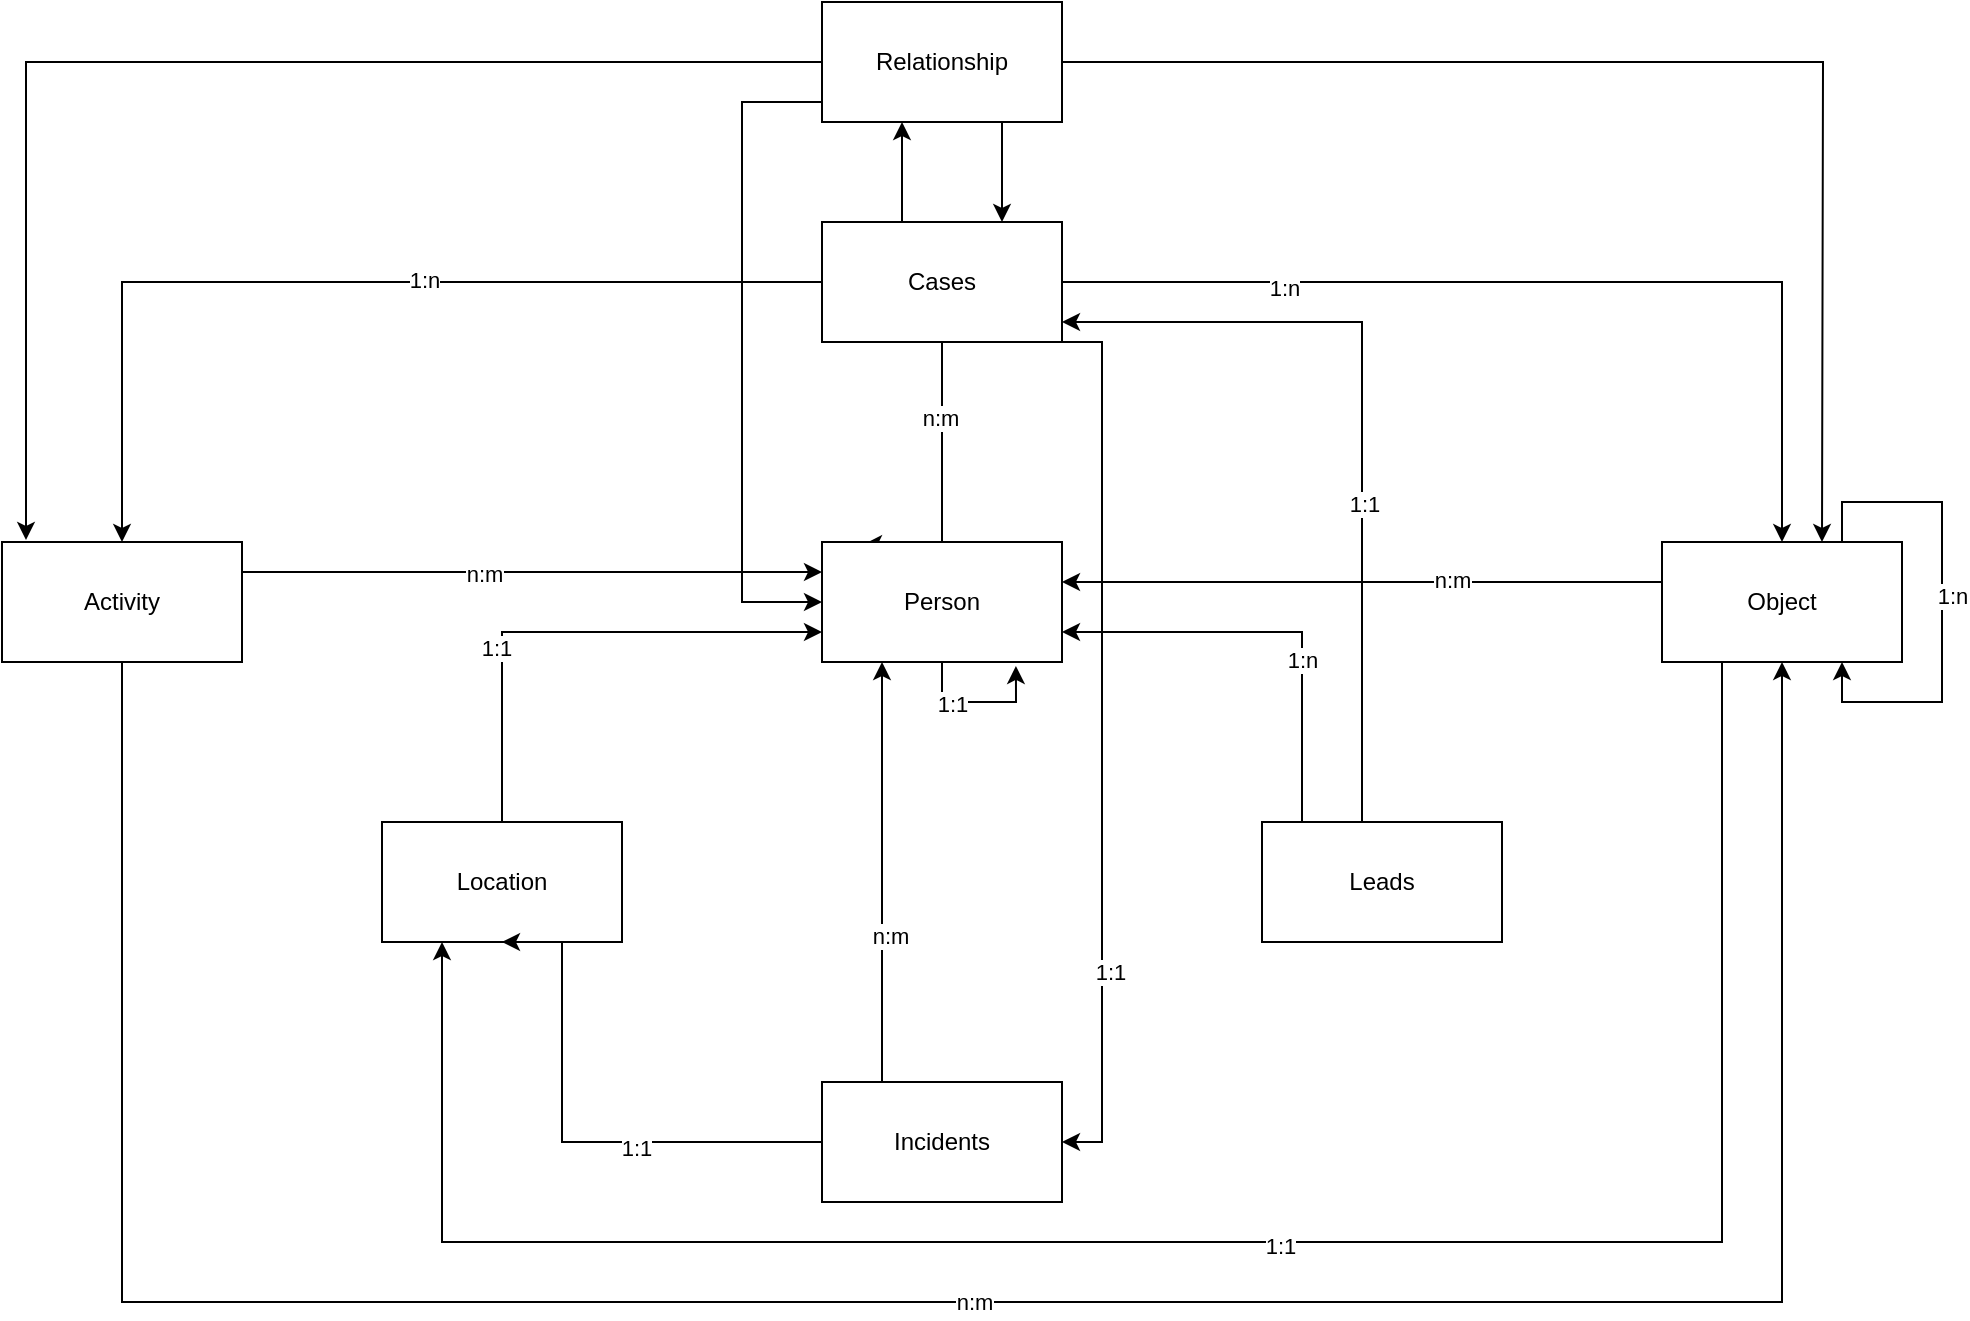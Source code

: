 <mxfile>
    <diagram id="5UjpsKBqhVt2e8HWz5ih" name="Page-1">
        <mxGraphModel dx="2024" dy="571" grid="1" gridSize="10" guides="1" tooltips="1" connect="1" arrows="1" fold="1" page="1" pageScale="1" pageWidth="2339" pageHeight="3300" math="0" shadow="0">
            <root>
                <mxCell id="0"/>
                <mxCell id="1" parent="0"/>
                <mxCell id="1M9SfSNusY-97w26e2uW-1" style="edgeStyle=orthogonalEdgeStyle;rounded=0;orthogonalLoop=1;jettySize=auto;html=1;entryX=0.175;entryY=0.017;entryDx=0;entryDy=0;entryPerimeter=0;" parent="1" source="1M9SfSNusY-97w26e2uW-10" target="1M9SfSNusY-97w26e2uW-16" edge="1">
                    <mxGeometry relative="1" as="geometry">
                        <Array as="points">
                            <mxPoint x="560" y="2341"/>
                        </Array>
                    </mxGeometry>
                </mxCell>
                <mxCell id="1M9SfSNusY-97w26e2uW-2" value="n:m" style="edgeLabel;html=1;align=center;verticalAlign=middle;resizable=0;points=[];" parent="1M9SfSNusY-97w26e2uW-1" vertex="1" connectable="0">
                    <mxGeometry x="-0.457" y="-1" relative="1" as="geometry">
                        <mxPoint as="offset"/>
                    </mxGeometry>
                </mxCell>
                <mxCell id="1M9SfSNusY-97w26e2uW-3" style="edgeStyle=orthogonalEdgeStyle;rounded=0;orthogonalLoop=1;jettySize=auto;html=1;" parent="1" source="1M9SfSNusY-97w26e2uW-10" target="1M9SfSNusY-97w26e2uW-15" edge="1">
                    <mxGeometry relative="1" as="geometry"/>
                </mxCell>
                <mxCell id="1M9SfSNusY-97w26e2uW-4" value="1:n" style="edgeLabel;html=1;align=center;verticalAlign=middle;resizable=0;points=[];" parent="1M9SfSNusY-97w26e2uW-3" vertex="1" connectable="0">
                    <mxGeometry x="-0.171" y="-1" relative="1" as="geometry">
                        <mxPoint as="offset"/>
                    </mxGeometry>
                </mxCell>
                <mxCell id="1M9SfSNusY-97w26e2uW-5" style="edgeStyle=orthogonalEdgeStyle;rounded=0;orthogonalLoop=1;jettySize=auto;html=1;entryX=0.5;entryY=0;entryDx=0;entryDy=0;" parent="1" source="1M9SfSNusY-97w26e2uW-10" target="1M9SfSNusY-97w26e2uW-21" edge="1">
                    <mxGeometry relative="1" as="geometry"/>
                </mxCell>
                <mxCell id="1M9SfSNusY-97w26e2uW-6" value="1:n" style="edgeLabel;html=1;align=center;verticalAlign=middle;resizable=0;points=[];" parent="1M9SfSNusY-97w26e2uW-5" vertex="1" connectable="0">
                    <mxGeometry x="-0.547" y="-3" relative="1" as="geometry">
                        <mxPoint as="offset"/>
                    </mxGeometry>
                </mxCell>
                <mxCell id="1M9SfSNusY-97w26e2uW-7" style="edgeStyle=orthogonalEdgeStyle;rounded=0;orthogonalLoop=1;jettySize=auto;html=1;entryX=1;entryY=0.5;entryDx=0;entryDy=0;" parent="1" source="1M9SfSNusY-97w26e2uW-10" target="1M9SfSNusY-97w26e2uW-34" edge="1">
                    <mxGeometry relative="1" as="geometry">
                        <Array as="points">
                            <mxPoint x="640" y="2240"/>
                            <mxPoint x="640" y="2640"/>
                        </Array>
                    </mxGeometry>
                </mxCell>
                <mxCell id="1M9SfSNusY-97w26e2uW-8" value="1:1" style="edgeLabel;html=1;align=center;verticalAlign=middle;resizable=0;points=[];" parent="1M9SfSNusY-97w26e2uW-7" vertex="1" connectable="0">
                    <mxGeometry x="0.523" y="4" relative="1" as="geometry">
                        <mxPoint as="offset"/>
                    </mxGeometry>
                </mxCell>
                <mxCell id="1M9SfSNusY-97w26e2uW-9" style="edgeStyle=orthogonalEdgeStyle;rounded=0;orthogonalLoop=1;jettySize=auto;html=1;" parent="1" source="1M9SfSNusY-97w26e2uW-10" target="1M9SfSNusY-97w26e2uW-39" edge="1">
                    <mxGeometry relative="1" as="geometry">
                        <Array as="points">
                            <mxPoint x="540" y="2160"/>
                            <mxPoint x="540" y="2160"/>
                        </Array>
                    </mxGeometry>
                </mxCell>
                <mxCell id="1M9SfSNusY-97w26e2uW-10" value="Cases" style="rounded=0;whiteSpace=wrap;html=1;" parent="1" vertex="1">
                    <mxGeometry x="500" y="2180" width="120" height="60" as="geometry"/>
                </mxCell>
                <mxCell id="1M9SfSNusY-97w26e2uW-11" style="edgeStyle=orthogonalEdgeStyle;rounded=0;orthogonalLoop=1;jettySize=auto;html=1;entryX=0;entryY=0.25;entryDx=0;entryDy=0;" parent="1" source="1M9SfSNusY-97w26e2uW-15" target="1M9SfSNusY-97w26e2uW-16" edge="1">
                    <mxGeometry relative="1" as="geometry">
                        <Array as="points">
                            <mxPoint x="500" y="2355"/>
                            <mxPoint x="500" y="2355"/>
                        </Array>
                    </mxGeometry>
                </mxCell>
                <mxCell id="1M9SfSNusY-97w26e2uW-12" value="n:m" style="edgeLabel;html=1;align=center;verticalAlign=middle;resizable=0;points=[];" parent="1M9SfSNusY-97w26e2uW-11" vertex="1" connectable="0">
                    <mxGeometry x="-0.329" y="-1" relative="1" as="geometry">
                        <mxPoint x="23" as="offset"/>
                    </mxGeometry>
                </mxCell>
                <mxCell id="1M9SfSNusY-97w26e2uW-13" style="edgeStyle=orthogonalEdgeStyle;rounded=0;orthogonalLoop=1;jettySize=auto;html=1;entryX=0.5;entryY=1;entryDx=0;entryDy=0;" parent="1" source="1M9SfSNusY-97w26e2uW-15" target="1M9SfSNusY-97w26e2uW-21" edge="1">
                    <mxGeometry relative="1" as="geometry">
                        <Array as="points">
                            <mxPoint x="150" y="2720"/>
                            <mxPoint x="980" y="2720"/>
                        </Array>
                    </mxGeometry>
                </mxCell>
                <mxCell id="1M9SfSNusY-97w26e2uW-14" value="n:m" style="edgeLabel;html=1;align=center;verticalAlign=middle;resizable=0;points=[];" parent="1M9SfSNusY-97w26e2uW-13" vertex="1" connectable="0">
                    <mxGeometry x="0.014" relative="1" as="geometry">
                        <mxPoint as="offset"/>
                    </mxGeometry>
                </mxCell>
                <mxCell id="1M9SfSNusY-97w26e2uW-15" value="Activity" style="rounded=0;whiteSpace=wrap;html=1;" parent="1" vertex="1">
                    <mxGeometry x="90" y="2340" width="120" height="60" as="geometry"/>
                </mxCell>
                <mxCell id="1M9SfSNusY-97w26e2uW-16" value="Person" style="rounded=0;whiteSpace=wrap;html=1;" parent="1" vertex="1">
                    <mxGeometry x="500" y="2340" width="120" height="60" as="geometry"/>
                </mxCell>
                <mxCell id="1M9SfSNusY-97w26e2uW-17" style="edgeStyle=orthogonalEdgeStyle;rounded=0;orthogonalLoop=1;jettySize=auto;html=1;" parent="1" source="1M9SfSNusY-97w26e2uW-21" edge="1">
                    <mxGeometry relative="1" as="geometry">
                        <mxPoint x="620" y="2360" as="targetPoint"/>
                        <Array as="points">
                            <mxPoint x="620" y="2360"/>
                        </Array>
                    </mxGeometry>
                </mxCell>
                <mxCell id="1M9SfSNusY-97w26e2uW-18" value="n:m" style="edgeLabel;html=1;align=center;verticalAlign=middle;resizable=0;points=[];" parent="1M9SfSNusY-97w26e2uW-17" vertex="1" connectable="0">
                    <mxGeometry x="-0.297" y="-1" relative="1" as="geometry">
                        <mxPoint as="offset"/>
                    </mxGeometry>
                </mxCell>
                <mxCell id="1M9SfSNusY-97w26e2uW-19" style="edgeStyle=orthogonalEdgeStyle;rounded=0;orthogonalLoop=1;jettySize=auto;html=1;entryX=0.25;entryY=1;entryDx=0;entryDy=0;" parent="1" source="1M9SfSNusY-97w26e2uW-21" target="1M9SfSNusY-97w26e2uW-29" edge="1">
                    <mxGeometry relative="1" as="geometry">
                        <Array as="points">
                            <mxPoint x="950" y="2690"/>
                            <mxPoint x="310" y="2690"/>
                        </Array>
                    </mxGeometry>
                </mxCell>
                <mxCell id="1M9SfSNusY-97w26e2uW-20" value="1:1" style="edgeLabel;html=1;align=center;verticalAlign=middle;resizable=0;points=[];" parent="1M9SfSNusY-97w26e2uW-19" vertex="1" connectable="0">
                    <mxGeometry x="-0.054" y="2" relative="1" as="geometry">
                        <mxPoint as="offset"/>
                    </mxGeometry>
                </mxCell>
                <mxCell id="1M9SfSNusY-97w26e2uW-21" value="Object" style="rounded=0;whiteSpace=wrap;html=1;" parent="1" vertex="1">
                    <mxGeometry x="920" y="2340" width="120" height="60" as="geometry"/>
                </mxCell>
                <mxCell id="1M9SfSNusY-97w26e2uW-22" style="edgeStyle=orthogonalEdgeStyle;rounded=0;orthogonalLoop=1;jettySize=auto;html=1;entryX=1;entryY=0.75;entryDx=0;entryDy=0;" parent="1" source="1M9SfSNusY-97w26e2uW-26" target="1M9SfSNusY-97w26e2uW-16" edge="1">
                    <mxGeometry relative="1" as="geometry">
                        <Array as="points">
                            <mxPoint x="740" y="2385"/>
                        </Array>
                    </mxGeometry>
                </mxCell>
                <mxCell id="1M9SfSNusY-97w26e2uW-23" value="1:n" style="edgeLabel;html=1;align=center;verticalAlign=middle;resizable=0;points=[];" parent="1M9SfSNusY-97w26e2uW-22" vertex="1" connectable="0">
                    <mxGeometry x="-0.244" relative="1" as="geometry">
                        <mxPoint as="offset"/>
                    </mxGeometry>
                </mxCell>
                <mxCell id="1M9SfSNusY-97w26e2uW-24" style="edgeStyle=orthogonalEdgeStyle;rounded=0;orthogonalLoop=1;jettySize=auto;html=1;" parent="1" source="1M9SfSNusY-97w26e2uW-26" edge="1">
                    <mxGeometry relative="1" as="geometry">
                        <mxPoint x="620" y="2230" as="targetPoint"/>
                        <Array as="points">
                            <mxPoint x="770" y="2230"/>
                            <mxPoint x="620" y="2230"/>
                        </Array>
                    </mxGeometry>
                </mxCell>
                <mxCell id="1M9SfSNusY-97w26e2uW-25" value="1:1" style="edgeLabel;html=1;align=center;verticalAlign=middle;resizable=0;points=[];" parent="1M9SfSNusY-97w26e2uW-24" vertex="1" connectable="0">
                    <mxGeometry x="-0.205" y="-1" relative="1" as="geometry">
                        <mxPoint as="offset"/>
                    </mxGeometry>
                </mxCell>
                <mxCell id="1M9SfSNusY-97w26e2uW-26" value="Leads" style="rounded=0;whiteSpace=wrap;html=1;" parent="1" vertex="1">
                    <mxGeometry x="720" y="2480" width="120" height="60" as="geometry"/>
                </mxCell>
                <mxCell id="1M9SfSNusY-97w26e2uW-27" style="edgeStyle=orthogonalEdgeStyle;rounded=0;orthogonalLoop=1;jettySize=auto;html=1;entryX=0;entryY=0.75;entryDx=0;entryDy=0;" parent="1" source="1M9SfSNusY-97w26e2uW-29" target="1M9SfSNusY-97w26e2uW-16" edge="1">
                    <mxGeometry relative="1" as="geometry">
                        <Array as="points">
                            <mxPoint x="340" y="2385"/>
                        </Array>
                    </mxGeometry>
                </mxCell>
                <mxCell id="1M9SfSNusY-97w26e2uW-28" value="1:1" style="edgeLabel;html=1;align=center;verticalAlign=middle;resizable=0;points=[];" parent="1M9SfSNusY-97w26e2uW-27" vertex="1" connectable="0">
                    <mxGeometry x="-0.316" y="3" relative="1" as="geometry">
                        <mxPoint as="offset"/>
                    </mxGeometry>
                </mxCell>
                <mxCell id="1M9SfSNusY-97w26e2uW-29" value="Location" style="rounded=0;whiteSpace=wrap;html=1;" parent="1" vertex="1">
                    <mxGeometry x="280" y="2480" width="120" height="60" as="geometry"/>
                </mxCell>
                <mxCell id="1M9SfSNusY-97w26e2uW-30" style="edgeStyle=orthogonalEdgeStyle;rounded=0;orthogonalLoop=1;jettySize=auto;html=1;entryX=0.25;entryY=1;entryDx=0;entryDy=0;" parent="1" source="1M9SfSNusY-97w26e2uW-34" target="1M9SfSNusY-97w26e2uW-16" edge="1">
                    <mxGeometry relative="1" as="geometry">
                        <Array as="points">
                            <mxPoint x="530" y="2560"/>
                            <mxPoint x="530" y="2560"/>
                        </Array>
                    </mxGeometry>
                </mxCell>
                <mxCell id="1M9SfSNusY-97w26e2uW-31" value="n:m" style="edgeLabel;html=1;align=center;verticalAlign=middle;resizable=0;points=[];" parent="1M9SfSNusY-97w26e2uW-30" vertex="1" connectable="0">
                    <mxGeometry x="-0.305" y="-4" relative="1" as="geometry">
                        <mxPoint as="offset"/>
                    </mxGeometry>
                </mxCell>
                <mxCell id="1M9SfSNusY-97w26e2uW-32" style="edgeStyle=orthogonalEdgeStyle;rounded=0;orthogonalLoop=1;jettySize=auto;html=1;entryX=0.5;entryY=1;entryDx=0;entryDy=0;" parent="1" source="1M9SfSNusY-97w26e2uW-34" target="1M9SfSNusY-97w26e2uW-29" edge="1">
                    <mxGeometry relative="1" as="geometry">
                        <Array as="points">
                            <mxPoint x="370" y="2640"/>
                            <mxPoint x="370" y="2540"/>
                        </Array>
                    </mxGeometry>
                </mxCell>
                <mxCell id="1M9SfSNusY-97w26e2uW-33" value="1:1" style="edgeLabel;html=1;align=center;verticalAlign=middle;resizable=0;points=[];" parent="1M9SfSNusY-97w26e2uW-32" vertex="1" connectable="0">
                    <mxGeometry x="-0.285" y="3" relative="1" as="geometry">
                        <mxPoint as="offset"/>
                    </mxGeometry>
                </mxCell>
                <mxCell id="1M9SfSNusY-97w26e2uW-34" value="Incidents" style="rounded=0;whiteSpace=wrap;html=1;" parent="1" vertex="1">
                    <mxGeometry x="500" y="2610" width="120" height="60" as="geometry"/>
                </mxCell>
                <mxCell id="1M9SfSNusY-97w26e2uW-35" style="edgeStyle=orthogonalEdgeStyle;rounded=0;orthogonalLoop=1;jettySize=auto;html=1;" parent="1" source="1M9SfSNusY-97w26e2uW-39" edge="1">
                    <mxGeometry relative="1" as="geometry">
                        <mxPoint x="590" y="2180" as="targetPoint"/>
                        <Array as="points">
                            <mxPoint x="590" y="2180"/>
                        </Array>
                    </mxGeometry>
                </mxCell>
                <mxCell id="1M9SfSNusY-97w26e2uW-36" style="edgeStyle=orthogonalEdgeStyle;rounded=0;orthogonalLoop=1;jettySize=auto;html=1;entryX=0.1;entryY=-0.017;entryDx=0;entryDy=0;entryPerimeter=0;" parent="1" source="1M9SfSNusY-97w26e2uW-39" target="1M9SfSNusY-97w26e2uW-15" edge="1">
                    <mxGeometry relative="1" as="geometry"/>
                </mxCell>
                <mxCell id="1M9SfSNusY-97w26e2uW-37" style="edgeStyle=orthogonalEdgeStyle;rounded=0;orthogonalLoop=1;jettySize=auto;html=1;" parent="1" source="1M9SfSNusY-97w26e2uW-39" edge="1">
                    <mxGeometry relative="1" as="geometry">
                        <mxPoint x="1000" y="2340" as="targetPoint"/>
                    </mxGeometry>
                </mxCell>
                <mxCell id="1M9SfSNusY-97w26e2uW-38" style="edgeStyle=orthogonalEdgeStyle;rounded=0;orthogonalLoop=1;jettySize=auto;html=1;entryX=0;entryY=0.5;entryDx=0;entryDy=0;" parent="1" source="1M9SfSNusY-97w26e2uW-39" target="1M9SfSNusY-97w26e2uW-16" edge="1">
                    <mxGeometry relative="1" as="geometry">
                        <Array as="points">
                            <mxPoint x="460" y="2120"/>
                            <mxPoint x="460" y="2370"/>
                        </Array>
                    </mxGeometry>
                </mxCell>
                <mxCell id="1M9SfSNusY-97w26e2uW-39" value="Relationship" style="rounded=0;whiteSpace=wrap;html=1;" parent="1" vertex="1">
                    <mxGeometry x="500" y="2070" width="120" height="60" as="geometry"/>
                </mxCell>
                <mxCell id="1M9SfSNusY-97w26e2uW-40" style="edgeStyle=orthogonalEdgeStyle;rounded=0;orthogonalLoop=1;jettySize=auto;html=1;entryX=0.808;entryY=1.033;entryDx=0;entryDy=0;entryPerimeter=0;" parent="1" source="1M9SfSNusY-97w26e2uW-16" target="1M9SfSNusY-97w26e2uW-16" edge="1">
                    <mxGeometry relative="1" as="geometry">
                        <Array as="points">
                            <mxPoint x="560" y="2420"/>
                            <mxPoint x="597" y="2420"/>
                        </Array>
                    </mxGeometry>
                </mxCell>
                <mxCell id="1M9SfSNusY-97w26e2uW-41" value="1:1" style="edgeLabel;html=1;align=center;verticalAlign=middle;resizable=0;points=[];" parent="1M9SfSNusY-97w26e2uW-40" vertex="1" connectable="0">
                    <mxGeometry x="-0.334" y="-1" relative="1" as="geometry">
                        <mxPoint as="offset"/>
                    </mxGeometry>
                </mxCell>
                <mxCell id="1M9SfSNusY-97w26e2uW-42" style="edgeStyle=orthogonalEdgeStyle;rounded=0;orthogonalLoop=1;jettySize=auto;html=1;entryX=0.75;entryY=1;entryDx=0;entryDy=0;" parent="1" source="1M9SfSNusY-97w26e2uW-21" target="1M9SfSNusY-97w26e2uW-21" edge="1">
                    <mxGeometry relative="1" as="geometry">
                        <Array as="points">
                            <mxPoint x="1010" y="2320"/>
                            <mxPoint x="1060" y="2320"/>
                            <mxPoint x="1060" y="2420"/>
                            <mxPoint x="1010" y="2420"/>
                        </Array>
                    </mxGeometry>
                </mxCell>
                <mxCell id="1M9SfSNusY-97w26e2uW-43" value="1:n" style="edgeLabel;html=1;align=center;verticalAlign=middle;resizable=0;points=[];" parent="1M9SfSNusY-97w26e2uW-42" vertex="1" connectable="0">
                    <mxGeometry x="-0.029" y="5" relative="1" as="geometry">
                        <mxPoint as="offset"/>
                    </mxGeometry>
                </mxCell>
            </root>
        </mxGraphModel>
    </diagram>
</mxfile>